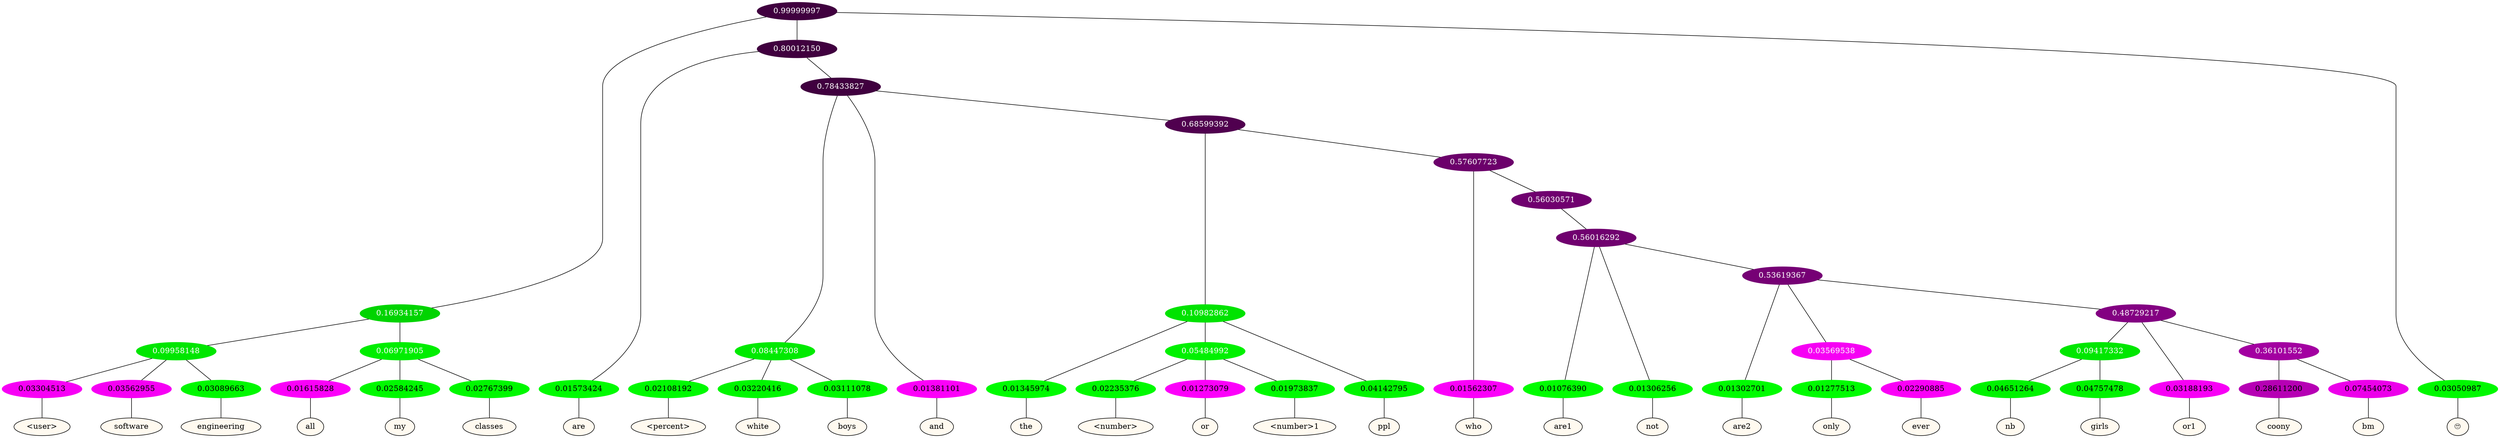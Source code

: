 graph {
	node [format=png height=0.15 nodesep=0.001 ordering=out overlap=prism overlap_scaling=0.01 ranksep=0.001 ratio=0.2 style=filled width=0.15]
	{
		rank=same
		a_w_8 [label="\<user\>" color=black fillcolor=floralwhite style="filled,solid"]
		a_w_9 [label=software color=black fillcolor=floralwhite style="filled,solid"]
		a_w_10 [label=engineering color=black fillcolor=floralwhite style="filled,solid"]
		a_w_11 [label=all color=black fillcolor=floralwhite style="filled,solid"]
		a_w_12 [label=my color=black fillcolor=floralwhite style="filled,solid"]
		a_w_13 [label=classes color=black fillcolor=floralwhite style="filled,solid"]
		a_w_6 [label=are color=black fillcolor=floralwhite style="filled,solid"]
		a_w_17 [label="\<percent\>" color=black fillcolor=floralwhite style="filled,solid"]
		a_w_18 [label=white color=black fillcolor=floralwhite style="filled,solid"]
		a_w_19 [label=boys color=black fillcolor=floralwhite style="filled,solid"]
		a_w_15 [label=and color=black fillcolor=floralwhite style="filled,solid"]
		a_w_22 [label=the color=black fillcolor=floralwhite style="filled,solid"]
		a_w_27 [label="\<number\>" color=black fillcolor=floralwhite style="filled,solid"]
		a_w_28 [label=or color=black fillcolor=floralwhite style="filled,solid"]
		a_w_29 [label="\<number\>1" color=black fillcolor=floralwhite style="filled,solid"]
		a_w_24 [label=ppl color=black fillcolor=floralwhite style="filled,solid"]
		a_w_25 [label=who color=black fillcolor=floralwhite style="filled,solid"]
		a_w_31 [label=are1 color=black fillcolor=floralwhite style="filled,solid"]
		a_w_32 [label=not color=black fillcolor=floralwhite style="filled,solid"]
		a_w_34 [label=are2 color=black fillcolor=floralwhite style="filled,solid"]
		a_w_37 [label=only color=black fillcolor=floralwhite style="filled,solid"]
		a_w_38 [label=ever color=black fillcolor=floralwhite style="filled,solid"]
		a_w_42 [label=nb color=black fillcolor=floralwhite style="filled,solid"]
		a_w_43 [label=girls color=black fillcolor=floralwhite style="filled,solid"]
		a_w_40 [label=or1 color=black fillcolor=floralwhite style="filled,solid"]
		a_w_44 [label=coony color=black fillcolor=floralwhite style="filled,solid"]
		a_w_45 [label=bm color=black fillcolor=floralwhite style="filled,solid"]
		a_w_3 [label="🙄" color=black fillcolor=floralwhite style="filled,solid"]
	}
	a_n_8 -- a_w_8
	a_n_9 -- a_w_9
	a_n_10 -- a_w_10
	a_n_11 -- a_w_11
	a_n_12 -- a_w_12
	a_n_13 -- a_w_13
	a_n_6 -- a_w_6
	a_n_17 -- a_w_17
	a_n_18 -- a_w_18
	a_n_19 -- a_w_19
	a_n_15 -- a_w_15
	a_n_22 -- a_w_22
	a_n_27 -- a_w_27
	a_n_28 -- a_w_28
	a_n_29 -- a_w_29
	a_n_24 -- a_w_24
	a_n_25 -- a_w_25
	a_n_31 -- a_w_31
	a_n_32 -- a_w_32
	a_n_34 -- a_w_34
	a_n_37 -- a_w_37
	a_n_38 -- a_w_38
	a_n_42 -- a_w_42
	a_n_43 -- a_w_43
	a_n_40 -- a_w_40
	a_n_44 -- a_w_44
	a_n_45 -- a_w_45
	a_n_3 -- a_w_3
	{
		rank=same
		a_n_8 [label=0.03304513 color="0.835 1.000 0.967" fontcolor=black]
		a_n_9 [label=0.03562955 color="0.835 1.000 0.964" fontcolor=black]
		a_n_10 [label=0.03089663 color="0.334 1.000 0.969" fontcolor=black]
		a_n_11 [label=0.01615828 color="0.835 1.000 0.984" fontcolor=black]
		a_n_12 [label=0.02584245 color="0.334 1.000 0.974" fontcolor=black]
		a_n_13 [label=0.02767399 color="0.334 1.000 0.972" fontcolor=black]
		a_n_6 [label=0.01573424 color="0.334 1.000 0.984" fontcolor=black]
		a_n_17 [label=0.02108192 color="0.334 1.000 0.979" fontcolor=black]
		a_n_18 [label=0.03220416 color="0.334 1.000 0.968" fontcolor=black]
		a_n_19 [label=0.03111078 color="0.334 1.000 0.969" fontcolor=black]
		a_n_15 [label=0.01381101 color="0.835 1.000 0.986" fontcolor=black]
		a_n_22 [label=0.01345974 color="0.334 1.000 0.987" fontcolor=black]
		a_n_27 [label=0.02235376 color="0.334 1.000 0.978" fontcolor=black]
		a_n_28 [label=0.01273079 color="0.835 1.000 0.987" fontcolor=black]
		a_n_29 [label=0.01973837 color="0.334 1.000 0.980" fontcolor=black]
		a_n_24 [label=0.04142795 color="0.334 1.000 0.959" fontcolor=black]
		a_n_25 [label=0.01562307 color="0.835 1.000 0.984" fontcolor=black]
		a_n_31 [label=0.01076390 color="0.334 1.000 0.989" fontcolor=black]
		a_n_32 [label=0.01306256 color="0.334 1.000 0.987" fontcolor=black]
		a_n_34 [label=0.01302701 color="0.334 1.000 0.987" fontcolor=black]
		a_n_37 [label=0.01277513 color="0.334 1.000 0.987" fontcolor=black]
		a_n_38 [label=0.02290885 color="0.835 1.000 0.977" fontcolor=black]
		a_n_42 [label=0.04651264 color="0.334 1.000 0.953" fontcolor=black]
		a_n_43 [label=0.04757478 color="0.334 1.000 0.952" fontcolor=black]
		a_n_40 [label=0.03188193 color="0.835 1.000 0.968" fontcolor=black]
		a_n_44 [label=0.28611200 color="0.835 1.000 0.714" fontcolor=black]
		a_n_45 [label=0.07454073 color="0.835 1.000 0.925" fontcolor=black]
		a_n_3 [label=0.03050987 color="0.334 1.000 0.969" fontcolor=black]
	}
	a_n_0 [label=0.99999997 color="0.835 1.000 0.250" fontcolor=grey99]
	a_n_1 [label=0.16934157 color="0.334 1.000 0.831" fontcolor=grey99]
	a_n_0 -- a_n_1
	a_n_2 [label=0.80012150 color="0.835 1.000 0.250" fontcolor=grey99]
	a_n_0 -- a_n_2
	a_n_0 -- a_n_3
	a_n_4 [label=0.09958148 color="0.334 1.000 0.900" fontcolor=grey99]
	a_n_1 -- a_n_4
	a_n_5 [label=0.06971905 color="0.334 1.000 0.930" fontcolor=grey99]
	a_n_1 -- a_n_5
	a_n_2 -- a_n_6
	a_n_7 [label=0.78433827 color="0.835 1.000 0.250" fontcolor=grey99]
	a_n_2 -- a_n_7
	a_n_4 -- a_n_8
	a_n_4 -- a_n_9
	a_n_4 -- a_n_10
	a_n_5 -- a_n_11
	a_n_5 -- a_n_12
	a_n_5 -- a_n_13
	a_n_14 [label=0.08447308 color="0.334 1.000 0.916" fontcolor=grey99]
	a_n_7 -- a_n_14
	a_n_7 -- a_n_15
	a_n_16 [label=0.68599392 color="0.835 1.000 0.314" fontcolor=grey99]
	a_n_7 -- a_n_16
	a_n_14 -- a_n_17
	a_n_14 -- a_n_18
	a_n_14 -- a_n_19
	a_n_20 [label=0.10982862 color="0.334 1.000 0.890" fontcolor=grey99]
	a_n_16 -- a_n_20
	a_n_21 [label=0.57607723 color="0.835 1.000 0.424" fontcolor=grey99]
	a_n_16 -- a_n_21
	a_n_20 -- a_n_22
	a_n_23 [label=0.05484992 color="0.334 1.000 0.945" fontcolor=grey99]
	a_n_20 -- a_n_23
	a_n_20 -- a_n_24
	a_n_21 -- a_n_25
	a_n_26 [label=0.56030571 color="0.835 1.000 0.440" fontcolor=grey99]
	a_n_21 -- a_n_26
	a_n_23 -- a_n_27
	a_n_23 -- a_n_28
	a_n_23 -- a_n_29
	a_n_30 [label=0.56016292 color="0.835 1.000 0.440" fontcolor=grey99]
	a_n_26 -- a_n_30
	a_n_30 -- a_n_31
	a_n_30 -- a_n_32
	a_n_33 [label=0.53619367 color="0.835 1.000 0.464" fontcolor=grey99]
	a_n_30 -- a_n_33
	a_n_33 -- a_n_34
	a_n_35 [label=0.03569538 color="0.835 1.000 0.964" fontcolor=grey99]
	a_n_33 -- a_n_35
	a_n_36 [label=0.48729217 color="0.835 1.000 0.513" fontcolor=grey99]
	a_n_33 -- a_n_36
	a_n_35 -- a_n_37
	a_n_35 -- a_n_38
	a_n_39 [label=0.09417332 color="0.334 1.000 0.906" fontcolor=grey99]
	a_n_36 -- a_n_39
	a_n_36 -- a_n_40
	a_n_41 [label=0.36101552 color="0.835 1.000 0.639" fontcolor=grey99]
	a_n_36 -- a_n_41
	a_n_39 -- a_n_42
	a_n_39 -- a_n_43
	a_n_41 -- a_n_44
	a_n_41 -- a_n_45
}
